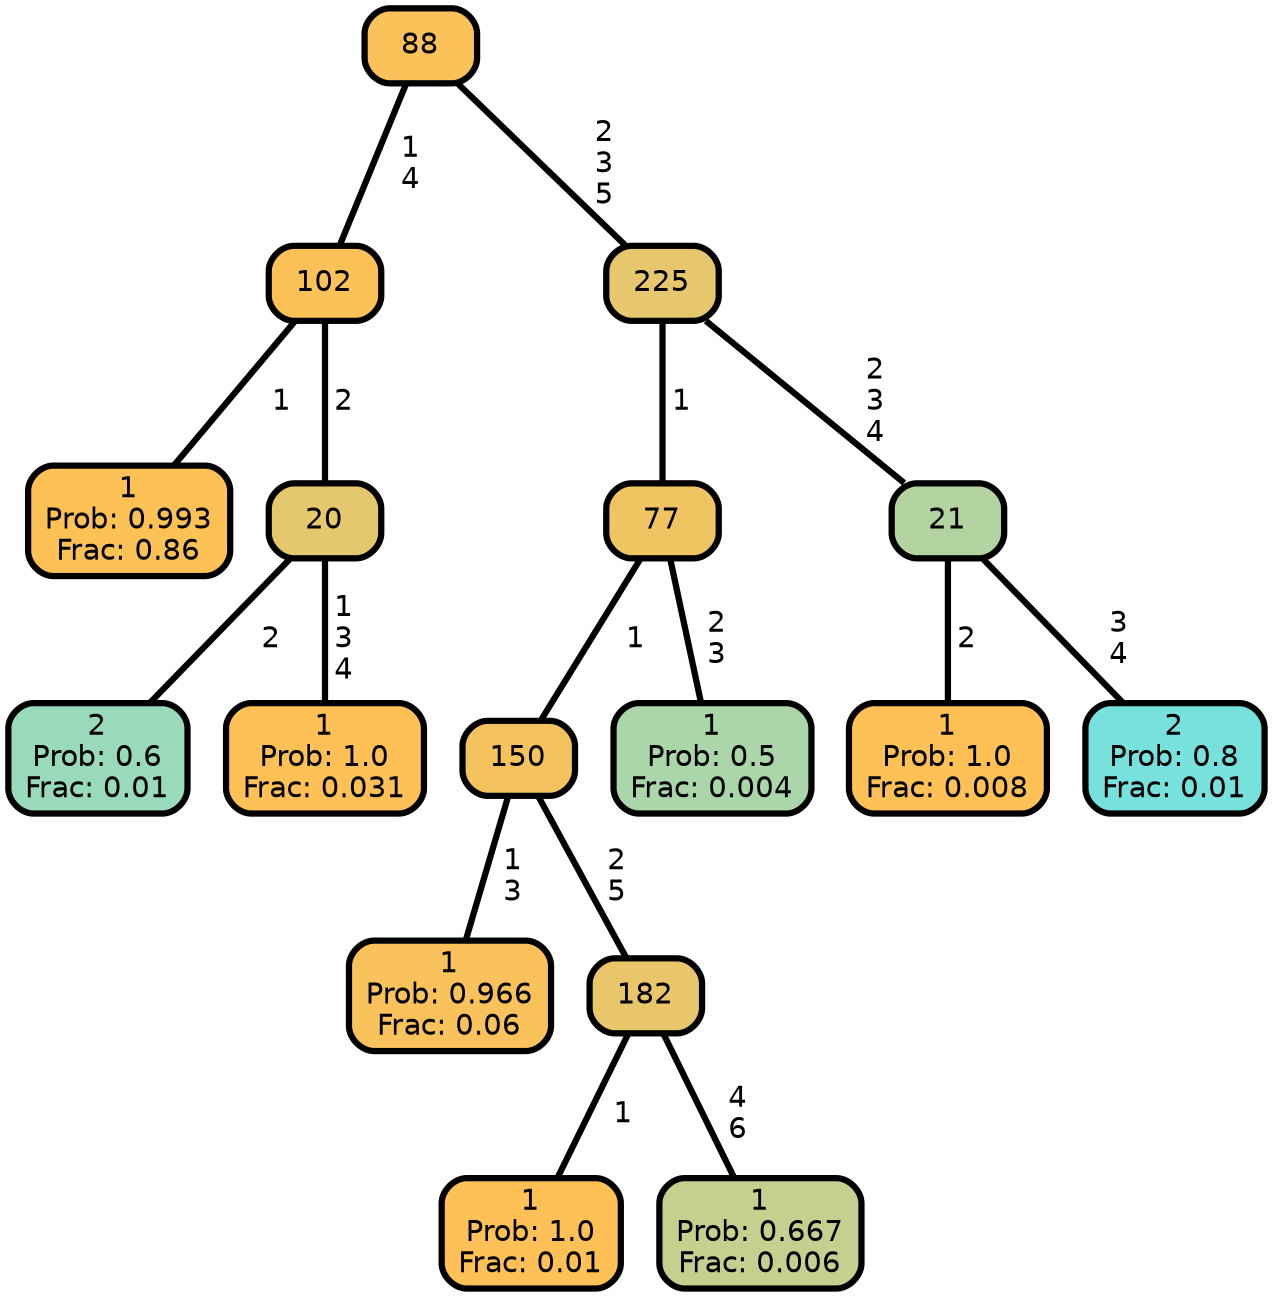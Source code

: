 graph Tree {
node [shape=box, style="filled, rounded",color="black",penwidth="3",fontcolor="black",                 fontname=helvetica] ;
graph [ranksep="0 equally", splines=straight,                 bgcolor=transparent, dpi=200] ;
edge [fontname=helvetica, color=black] ;
0 [label="1
Prob: 0.993
Frac: 0.86", fillcolor="#fdc156"] ;
1 [label="102", fillcolor="#fcc157"] ;
2 [label="2
Prob: 0.6
Frac: 0.01", fillcolor="#99dabb"] ;
3 [label="20", fillcolor="#e5c76e"] ;
4 [label="1
Prob: 1.0
Frac: 0.031", fillcolor="#ffc155"] ;
5 [label="88", fillcolor="#fac259"] ;
6 [label="1
Prob: 0.966
Frac: 0.06", fillcolor="#f9c25a"] ;
7 [label="150", fillcolor="#f5c35e"] ;
8 [label="1
Prob: 1.0
Frac: 0.01", fillcolor="#ffc155"] ;
9 [label="182", fillcolor="#e9c66a"] ;
10 [label="1
Prob: 0.667
Frac: 0.006", fillcolor="#c6cf8d"] ;
11 [label="77", fillcolor="#f1c462"] ;
12 [label="1
Prob: 0.5
Frac: 0.004", fillcolor="#aad6aa"] ;
13 [label="225", fillcolor="#e6c76d"] ;
14 [label="1
Prob: 1.0
Frac: 0.008", fillcolor="#ffc155"] ;
15 [label="21", fillcolor="#b3d3a0"] ;
16 [label="2
Prob: 0.8
Frac: 0.01", fillcolor="#77e2dd"] ;
1 -- 0 [label=" 1",penwidth=3] ;
1 -- 3 [label=" 2",penwidth=3] ;
3 -- 2 [label=" 2",penwidth=3] ;
3 -- 4 [label=" 1\n 3\n 4",penwidth=3] ;
5 -- 1 [label=" 1\n 4",penwidth=3] ;
5 -- 13 [label=" 2\n 3\n 5",penwidth=3] ;
7 -- 6 [label=" 1\n 3",penwidth=3] ;
7 -- 9 [label=" 2\n 5",penwidth=3] ;
9 -- 8 [label=" 1",penwidth=3] ;
9 -- 10 [label=" 4\n 6",penwidth=3] ;
11 -- 7 [label=" 1",penwidth=3] ;
11 -- 12 [label=" 2\n 3",penwidth=3] ;
13 -- 11 [label=" 1",penwidth=3] ;
13 -- 15 [label=" 2\n 3\n 4",penwidth=3] ;
15 -- 14 [label=" 2",penwidth=3] ;
15 -- 16 [label=" 3\n 4",penwidth=3] ;
{rank = same;}}